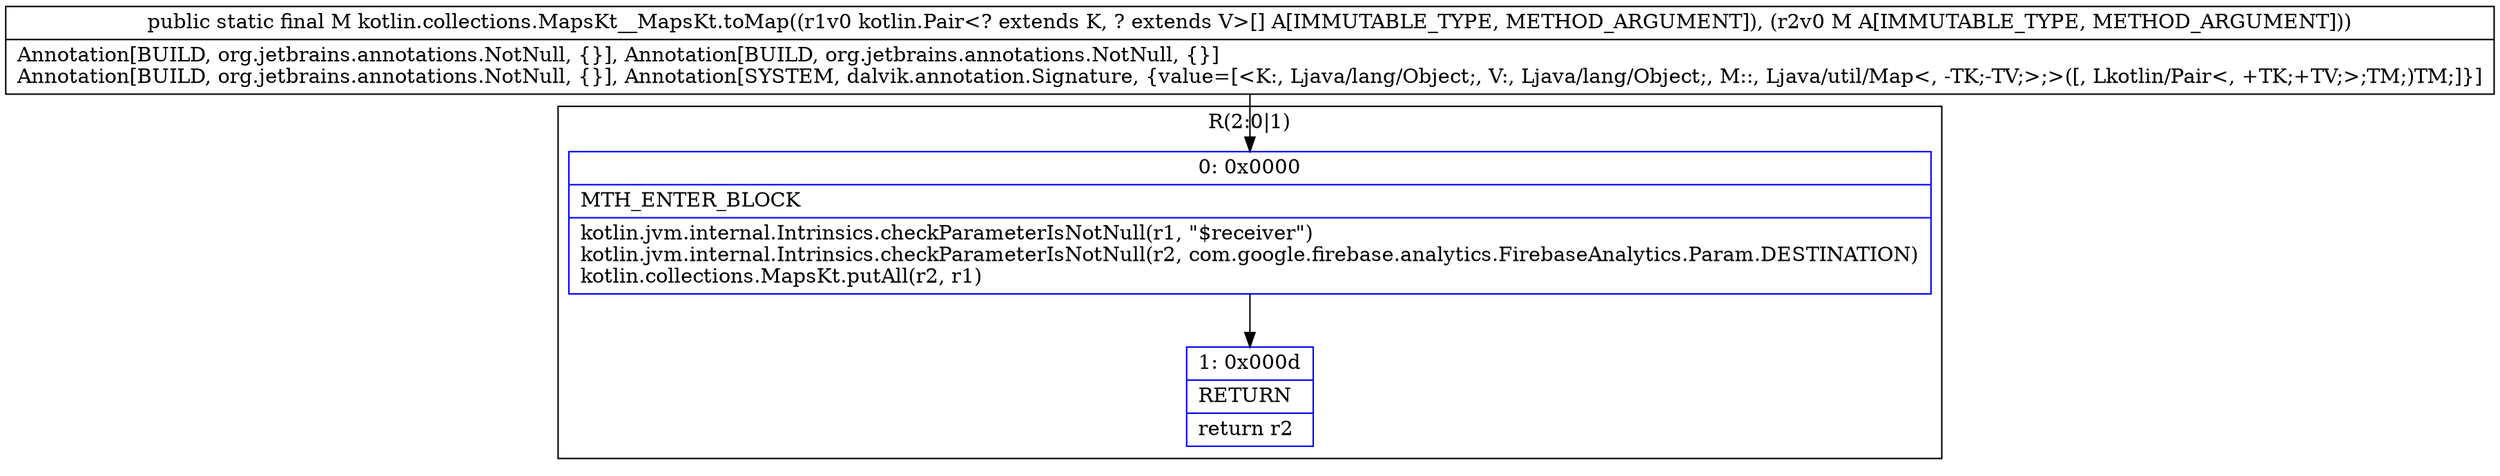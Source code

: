 digraph "CFG forkotlin.collections.MapsKt__MapsKt.toMap([Lkotlin\/Pair;Ljava\/util\/Map;)Ljava\/util\/Map;" {
subgraph cluster_Region_1852731180 {
label = "R(2:0|1)";
node [shape=record,color=blue];
Node_0 [shape=record,label="{0\:\ 0x0000|MTH_ENTER_BLOCK\l|kotlin.jvm.internal.Intrinsics.checkParameterIsNotNull(r1, \"$receiver\")\lkotlin.jvm.internal.Intrinsics.checkParameterIsNotNull(r2, com.google.firebase.analytics.FirebaseAnalytics.Param.DESTINATION)\lkotlin.collections.MapsKt.putAll(r2, r1)\l}"];
Node_1 [shape=record,label="{1\:\ 0x000d|RETURN\l|return r2\l}"];
}
MethodNode[shape=record,label="{public static final M kotlin.collections.MapsKt__MapsKt.toMap((r1v0 kotlin.Pair\<? extends K, ? extends V\>[] A[IMMUTABLE_TYPE, METHOD_ARGUMENT]), (r2v0 M A[IMMUTABLE_TYPE, METHOD_ARGUMENT]))  | Annotation[BUILD, org.jetbrains.annotations.NotNull, \{\}], Annotation[BUILD, org.jetbrains.annotations.NotNull, \{\}]\lAnnotation[BUILD, org.jetbrains.annotations.NotNull, \{\}], Annotation[SYSTEM, dalvik.annotation.Signature, \{value=[\<K:, Ljava\/lang\/Object;, V:, Ljava\/lang\/Object;, M::, Ljava\/util\/Map\<, \-TK;\-TV;\>;\>([, Lkotlin\/Pair\<, +TK;+TV;\>;TM;)TM;]\}]\l}"];
MethodNode -> Node_0;
Node_0 -> Node_1;
}

